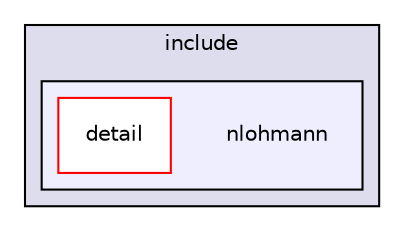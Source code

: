digraph "/home/jc/HIWI/camera-tracker-cpp/CameraTrackerLinux/include/nlohmann" {
  compound=true
  node [ fontsize="10", fontname="Helvetica"];
  edge [ labelfontsize="10", labelfontname="Helvetica"];
  subgraph clusterdir_d44c64559bbebec7f509842c48db8b23 {
    graph [ bgcolor="#ddddee", pencolor="black", label="include" fontname="Helvetica", fontsize="10", URL="dir_d44c64559bbebec7f509842c48db8b23.html"]
  subgraph clusterdir_fa316d1ecd71465cbeab17f4208e6946 {
    graph [ bgcolor="#eeeeff", pencolor="black", label="" URL="dir_fa316d1ecd71465cbeab17f4208e6946.html"];
    dir_fa316d1ecd71465cbeab17f4208e6946 [shape=plaintext label="nlohmann"];
    dir_2b6972d6a6c3e784631d329d2725fa49 [shape=box label="detail" color="red" fillcolor="white" style="filled" URL="dir_2b6972d6a6c3e784631d329d2725fa49.html"];
  }
  }
}
